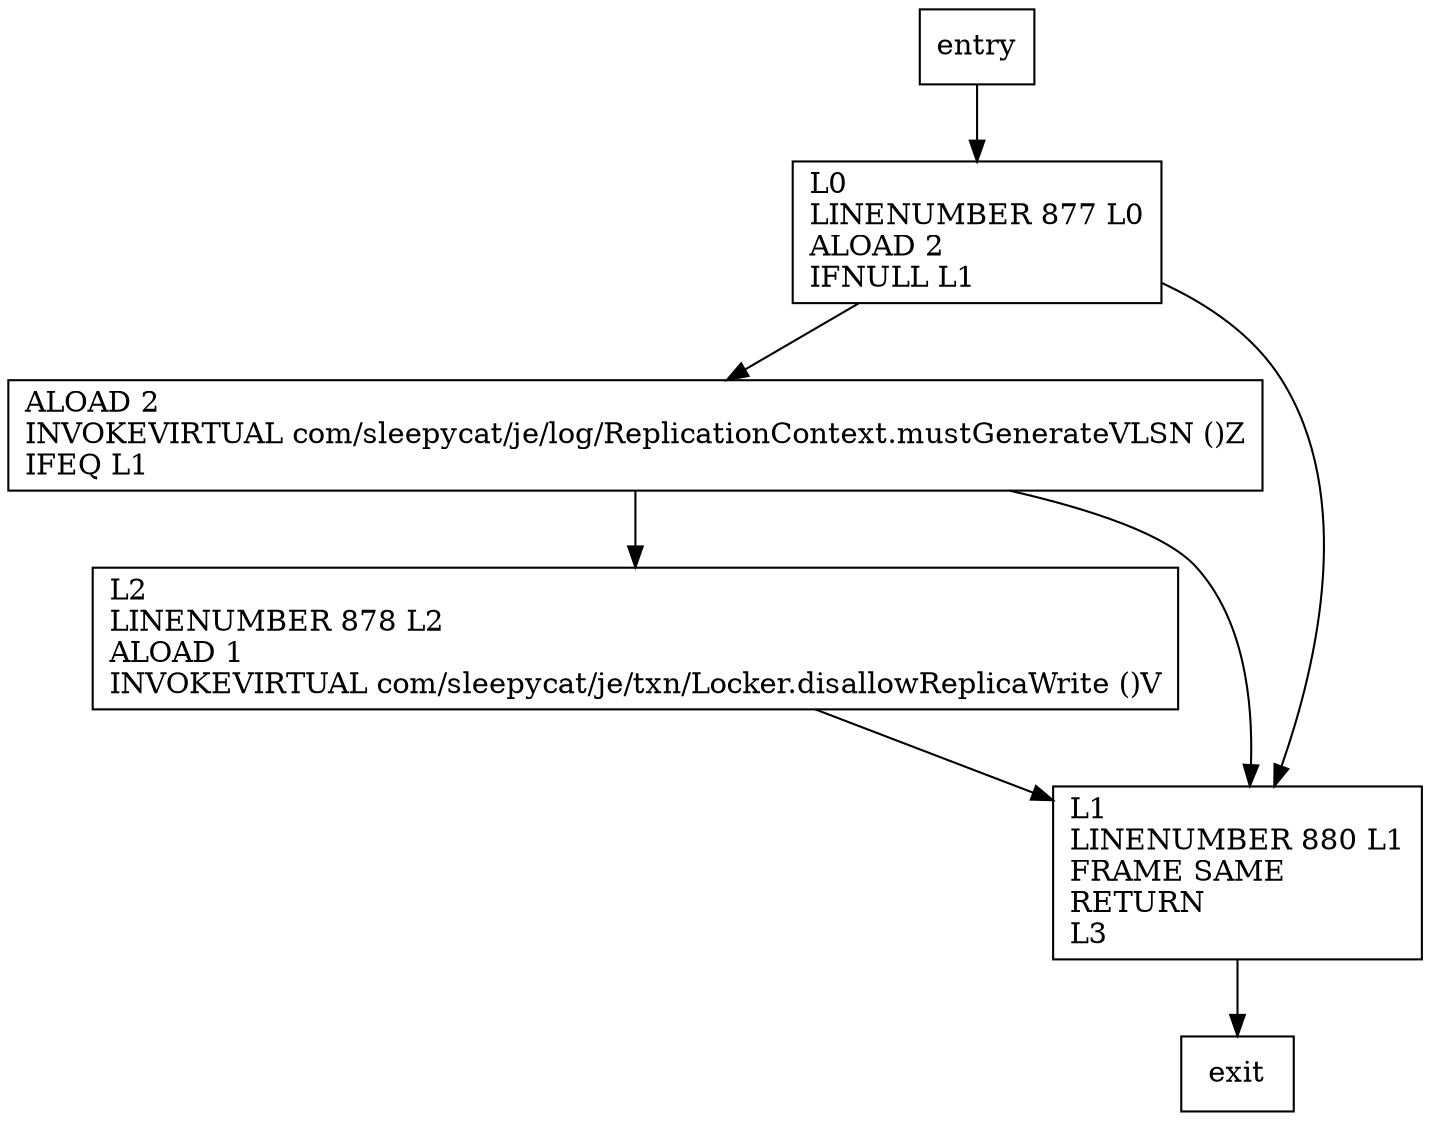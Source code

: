digraph checkReplicaWrite {
node [shape=record];
1181991297 [label="L0\lLINENUMBER 877 L0\lALOAD 2\lIFNULL L1\l"];
677734926 [label="ALOAD 2\lINVOKEVIRTUAL com/sleepycat/je/log/ReplicationContext.mustGenerateVLSN ()Z\lIFEQ L1\l"];
1812867492 [label="L2\lLINENUMBER 878 L2\lALOAD 1\lINVOKEVIRTUAL com/sleepycat/je/txn/Locker.disallowReplicaWrite ()V\l"];
2040335676 [label="L1\lLINENUMBER 880 L1\lFRAME SAME\lRETURN\lL3\l"];
entry;
exit;
entry -> 1181991297
1181991297 -> 677734926
1181991297 -> 2040335676
677734926 -> 1812867492
677734926 -> 2040335676
1812867492 -> 2040335676
2040335676 -> exit
}
